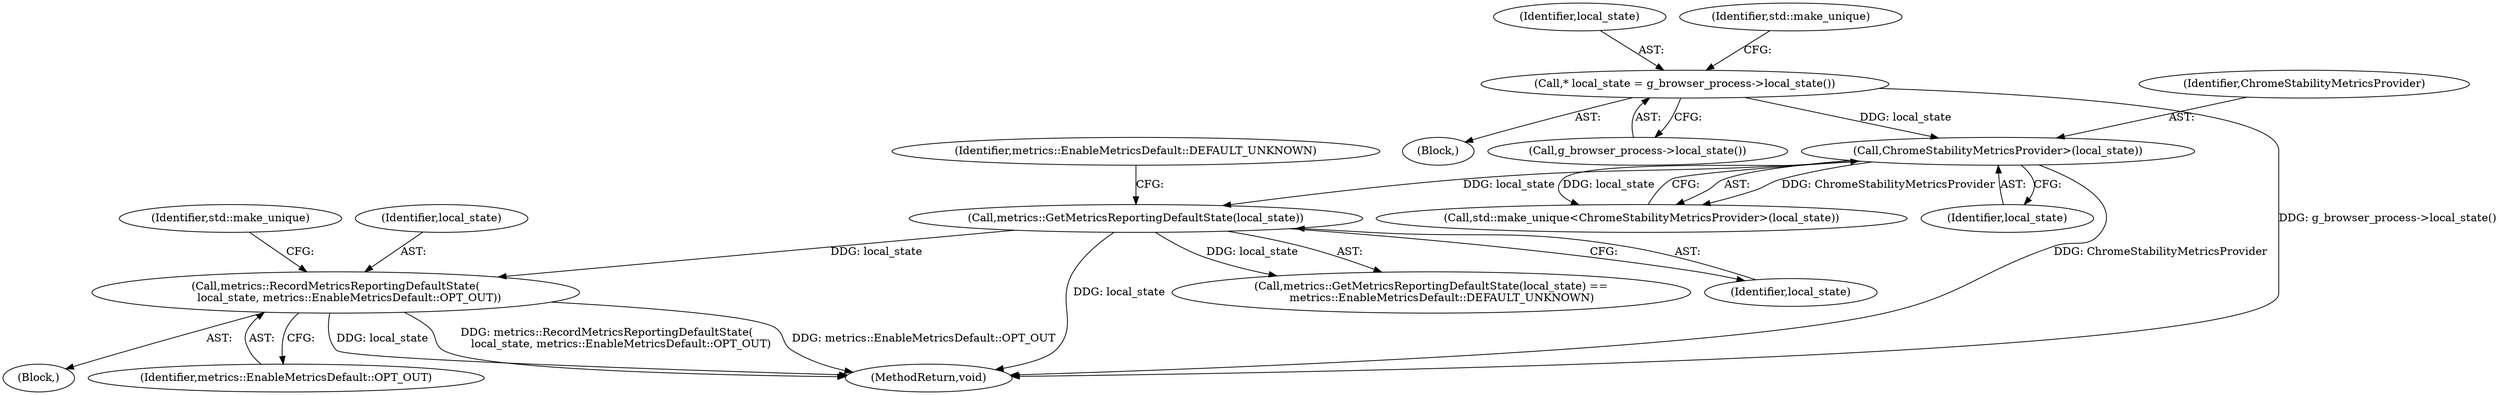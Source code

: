 digraph "0_Chrome_19b8593007150b9a78da7d13f6e5f8feb10881a7@pointer" {
"1000192" [label="(Call,metrics::RecordMetricsReportingDefaultState(\n        local_state, metrics::EnableMetricsDefault::OPT_OUT))"];
"1000188" [label="(Call,metrics::GetMetricsReportingDefaultState(local_state))"];
"1000123" [label="(Call,ChromeStabilityMetricsProvider>(local_state))"];
"1000103" [label="(Call,* local_state = g_browser_process->local_state())"];
"1000203" [label="(MethodReturn,void)"];
"1000190" [label="(Identifier,metrics::EnableMetricsDefault::DEFAULT_UNKNOWN)"];
"1000125" [label="(Identifier,local_state)"];
"1000124" [label="(Identifier,ChromeStabilityMetricsProvider)"];
"1000194" [label="(Identifier,metrics::EnableMetricsDefault::OPT_OUT)"];
"1000189" [label="(Identifier,local_state)"];
"1000192" [label="(Call,metrics::RecordMetricsReportingDefaultState(\n        local_state, metrics::EnableMetricsDefault::OPT_OUT))"];
"1000104" [label="(Identifier,local_state)"];
"1000188" [label="(Call,metrics::GetMetricsReportingDefaultState(local_state))"];
"1000103" [label="(Call,* local_state = g_browser_process->local_state())"];
"1000191" [label="(Block,)"];
"1000121" [label="(Call,std::make_unique<ChromeStabilityMetricsProvider>(local_state))"];
"1000193" [label="(Identifier,local_state)"];
"1000101" [label="(Block,)"];
"1000187" [label="(Call,metrics::GetMetricsReportingDefaultState(local_state) ==\n      metrics::EnableMetricsDefault::DEFAULT_UNKNOWN)"];
"1000105" [label="(Call,g_browser_process->local_state())"];
"1000108" [label="(Identifier,std::make_unique)"];
"1000197" [label="(Identifier,std::make_unique)"];
"1000123" [label="(Call,ChromeStabilityMetricsProvider>(local_state))"];
"1000192" -> "1000191"  [label="AST: "];
"1000192" -> "1000194"  [label="CFG: "];
"1000193" -> "1000192"  [label="AST: "];
"1000194" -> "1000192"  [label="AST: "];
"1000197" -> "1000192"  [label="CFG: "];
"1000192" -> "1000203"  [label="DDG: metrics::EnableMetricsDefault::OPT_OUT"];
"1000192" -> "1000203"  [label="DDG: local_state"];
"1000192" -> "1000203"  [label="DDG: metrics::RecordMetricsReportingDefaultState(\n        local_state, metrics::EnableMetricsDefault::OPT_OUT)"];
"1000188" -> "1000192"  [label="DDG: local_state"];
"1000188" -> "1000187"  [label="AST: "];
"1000188" -> "1000189"  [label="CFG: "];
"1000189" -> "1000188"  [label="AST: "];
"1000190" -> "1000188"  [label="CFG: "];
"1000188" -> "1000203"  [label="DDG: local_state"];
"1000188" -> "1000187"  [label="DDG: local_state"];
"1000123" -> "1000188"  [label="DDG: local_state"];
"1000123" -> "1000121"  [label="AST: "];
"1000123" -> "1000125"  [label="CFG: "];
"1000124" -> "1000123"  [label="AST: "];
"1000125" -> "1000123"  [label="AST: "];
"1000121" -> "1000123"  [label="CFG: "];
"1000123" -> "1000203"  [label="DDG: ChromeStabilityMetricsProvider"];
"1000123" -> "1000121"  [label="DDG: ChromeStabilityMetricsProvider"];
"1000123" -> "1000121"  [label="DDG: local_state"];
"1000103" -> "1000123"  [label="DDG: local_state"];
"1000103" -> "1000101"  [label="AST: "];
"1000103" -> "1000105"  [label="CFG: "];
"1000104" -> "1000103"  [label="AST: "];
"1000105" -> "1000103"  [label="AST: "];
"1000108" -> "1000103"  [label="CFG: "];
"1000103" -> "1000203"  [label="DDG: g_browser_process->local_state()"];
}
